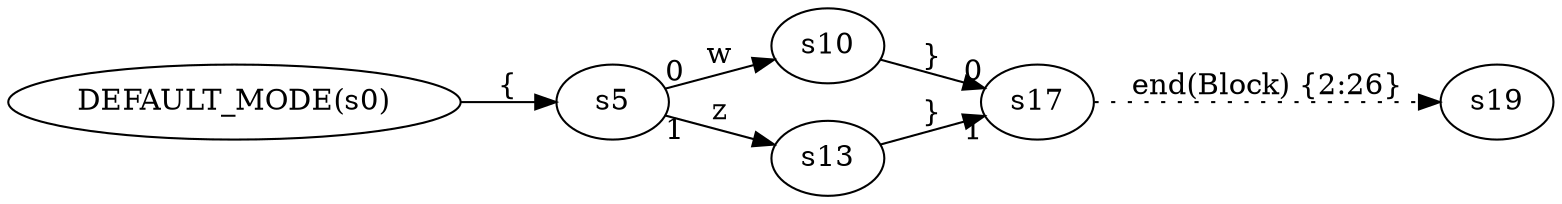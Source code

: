 digraph ATN {
  rankdir=LR;

  "DEFAULT_MODE(s0)" -> s5 [label="{"]
  s5 -> s10 [label=w, taillabel=0]
  s10 -> s17 [label="}", headlabel=0]
  s17 -> s19 [label="end(Block) {2:26}", style=dotted]
  s5 -> s13 [label=z, taillabel=1]
  s13 -> s17 [label="}", headlabel=1]
}